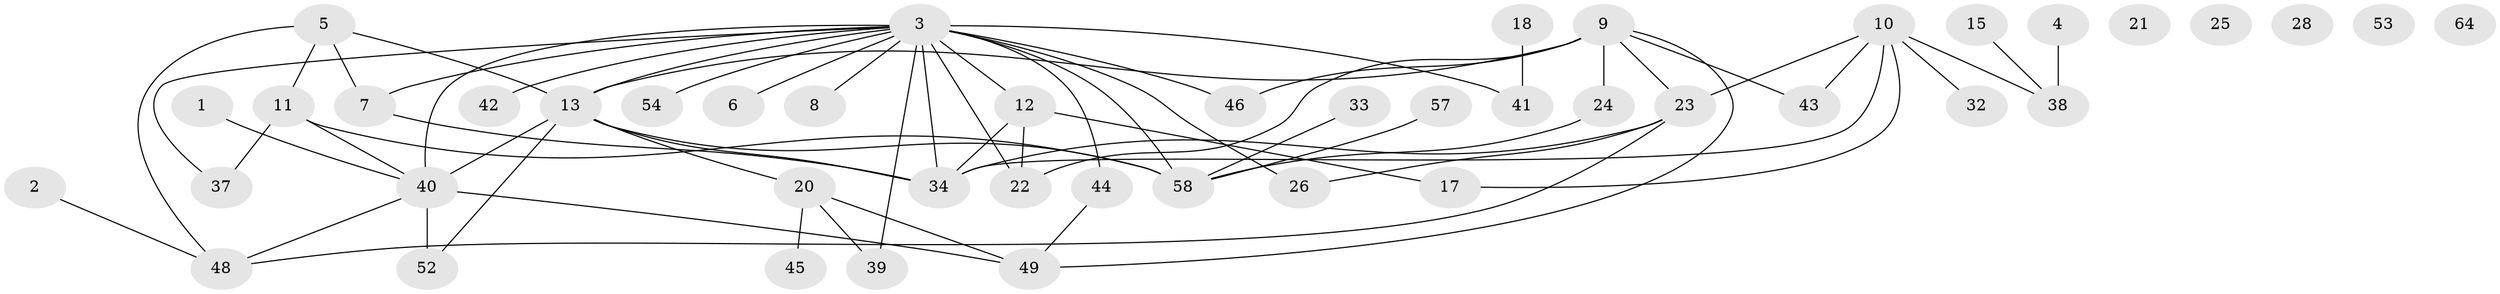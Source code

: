 // original degree distribution, {1: 0.2, 2: 0.26153846153846155, 6: 0.06153846153846154, 4: 0.2, 7: 0.046153846153846156, 5: 0.06153846153846154, 0: 0.07692307692307693, 3: 0.09230769230769231}
// Generated by graph-tools (version 1.1) at 2025/16/03/04/25 18:16:34]
// undirected, 45 vertices, 64 edges
graph export_dot {
graph [start="1"]
  node [color=gray90,style=filled];
  1;
  2 [super="+16"];
  3 [super="+31+27"];
  4;
  5;
  6;
  7 [super="+55"];
  8;
  9 [super="+62"];
  10 [super="+29"];
  11 [super="+14+19"];
  12 [super="+60"];
  13 [super="+30"];
  15;
  17;
  18;
  20 [super="+35"];
  21;
  22;
  23;
  24;
  25;
  26;
  28;
  32;
  33;
  34 [super="+36"];
  37;
  38 [super="+51"];
  39;
  40 [super="+50"];
  41;
  42;
  43;
  44;
  45;
  46;
  48;
  49;
  52;
  53;
  54;
  57;
  58 [super="+59"];
  64;
  1 -- 40;
  2 -- 48;
  3 -- 12 [weight=2];
  3 -- 34 [weight=2];
  3 -- 42;
  3 -- 7;
  3 -- 8 [weight=2];
  3 -- 40;
  3 -- 41;
  3 -- 22;
  3 -- 54;
  3 -- 26;
  3 -- 58 [weight=2];
  3 -- 37;
  3 -- 6;
  3 -- 39;
  3 -- 44;
  3 -- 46;
  3 -- 13;
  4 -- 38 [weight=2];
  5 -- 7;
  5 -- 11;
  5 -- 48;
  5 -- 13;
  7 -- 34;
  9 -- 13 [weight=2];
  9 -- 23;
  9 -- 24;
  9 -- 43;
  9 -- 46;
  9 -- 22;
  9 -- 49;
  10 -- 38;
  10 -- 32;
  10 -- 17;
  10 -- 34;
  10 -- 23;
  10 -- 43;
  11 -- 37;
  11 -- 40;
  11 -- 58;
  12 -- 17;
  12 -- 22;
  12 -- 34;
  13 -- 52;
  13 -- 20;
  13 -- 34;
  13 -- 40;
  13 -- 58;
  15 -- 38;
  18 -- 41;
  20 -- 39;
  20 -- 49;
  20 -- 45;
  23 -- 26;
  23 -- 34;
  23 -- 48;
  24 -- 58;
  33 -- 58;
  40 -- 48;
  40 -- 52 [weight=2];
  40 -- 49;
  44 -- 49;
  57 -- 58;
}
